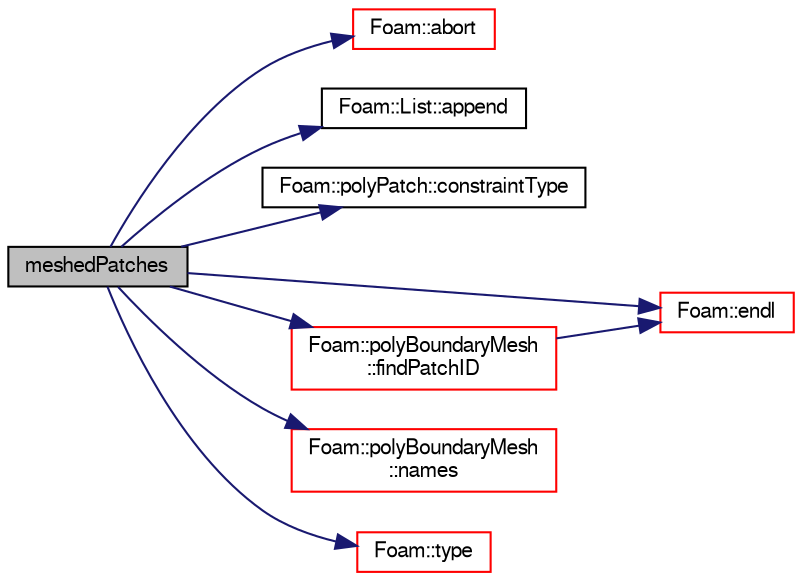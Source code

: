 digraph "meshedPatches"
{
  bgcolor="transparent";
  edge [fontname="FreeSans",fontsize="10",labelfontname="FreeSans",labelfontsize="10"];
  node [fontname="FreeSans",fontsize="10",shape=record];
  rankdir="LR";
  Node10300 [label="meshedPatches",height=0.2,width=0.4,color="black", fillcolor="grey75", style="filled", fontcolor="black"];
  Node10300 -> Node10301 [color="midnightblue",fontsize="10",style="solid",fontname="FreeSans"];
  Node10301 [label="Foam::abort",height=0.2,width=0.4,color="red",URL="$a21124.html#a447107a607d03e417307c203fa5fb44b"];
  Node10300 -> Node10344 [color="midnightblue",fontsize="10",style="solid",fontname="FreeSans"];
  Node10344 [label="Foam::List::append",height=0.2,width=0.4,color="black",URL="$a25694.html#a399dd2bf0d9a32016717dc90126f016b",tooltip="Append an element at the end of the list. "];
  Node10300 -> Node10345 [color="midnightblue",fontsize="10",style="solid",fontname="FreeSans"];
  Node10345 [label="Foam::polyPatch::constraintType",height=0.2,width=0.4,color="black",URL="$a27478.html#a94d41891ba1cc56cdc7b1b2e76107c02",tooltip="Return true if the given type is a constraint type. "];
  Node10300 -> Node10309 [color="midnightblue",fontsize="10",style="solid",fontname="FreeSans"];
  Node10309 [label="Foam::endl",height=0.2,width=0.4,color="red",URL="$a21124.html#a2db8fe02a0d3909e9351bb4275b23ce4",tooltip="Add newline and flush stream. "];
  Node10300 -> Node10346 [color="midnightblue",fontsize="10",style="solid",fontname="FreeSans"];
  Node10346 [label="Foam::polyBoundaryMesh\l::findPatchID",height=0.2,width=0.4,color="red",URL="$a27402.html#ac89fe0aab9fe12bd4f0d3807495fe72b",tooltip="Find patch index given a name. "];
  Node10346 -> Node10309 [color="midnightblue",fontsize="10",style="solid",fontname="FreeSans"];
  Node10300 -> Node10350 [color="midnightblue",fontsize="10",style="solid",fontname="FreeSans"];
  Node10350 [label="Foam::polyBoundaryMesh\l::names",height=0.2,width=0.4,color="red",URL="$a27402.html#ada6aa4fc7adb36994dc5e27d319a3acc",tooltip="Return a list of patch names. "];
  Node10300 -> Node10352 [color="midnightblue",fontsize="10",style="solid",fontname="FreeSans"];
  Node10352 [label="Foam::type",height=0.2,width=0.4,color="red",URL="$a21124.html#aec48583af672626378f501eb9fc32cd1",tooltip="Return the file type: DIRECTORY or FILE. "];
}

